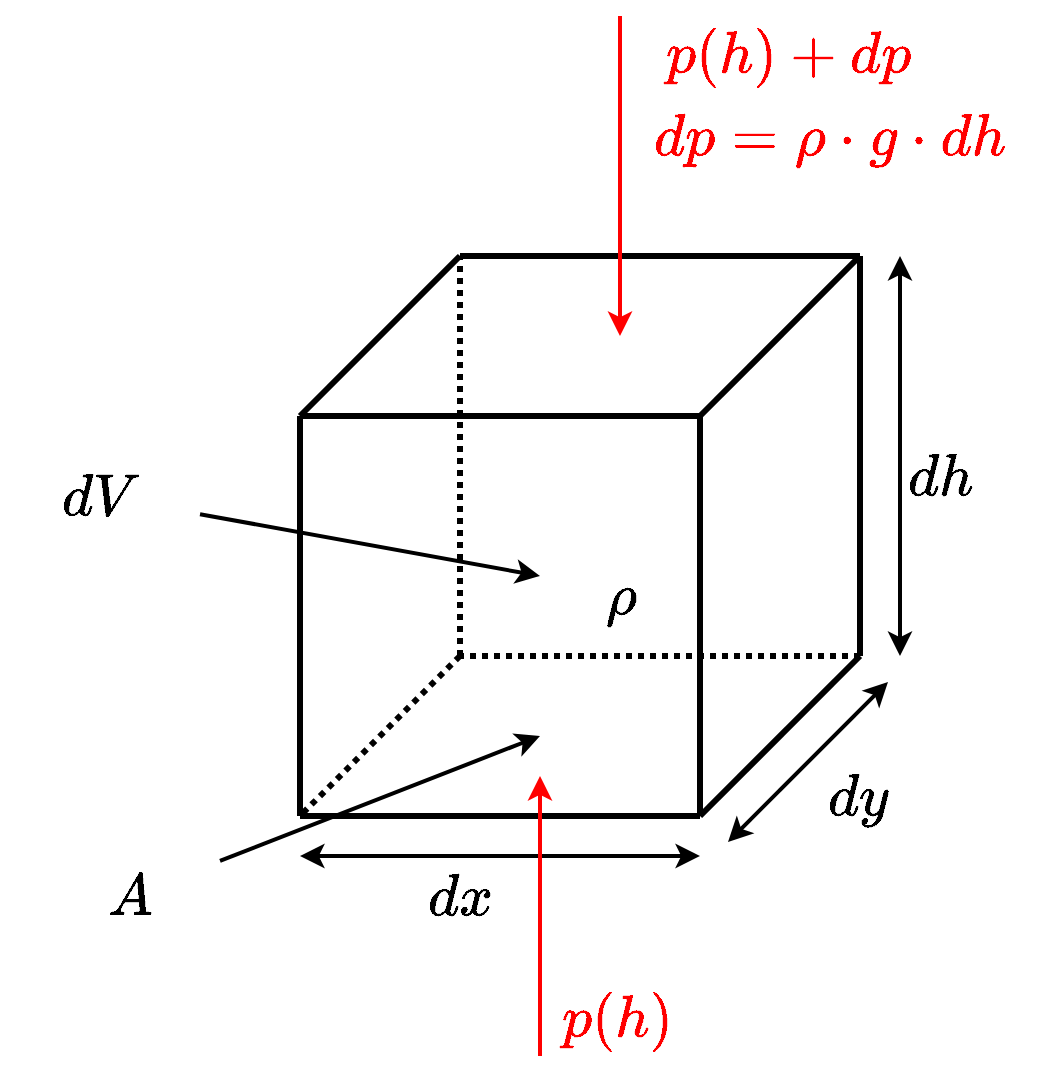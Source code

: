 <mxfile version="17.2.4" type="device"><diagram id="t64AkIsxOYgF-7qMhsoc" name="Seite-1"><mxGraphModel dx="1018" dy="683" grid="1" gridSize="10" guides="1" tooltips="1" connect="1" arrows="1" fold="1" page="1" pageScale="1" pageWidth="827" pageHeight="1169" math="1" shadow="0"><root><mxCell id="0"/><mxCell id="1" parent="0"/><mxCell id="ta5n_k8m07Z84s6UDJfk-1" value="" style="endArrow=none;html=1;rounded=0;strokeWidth=3;" parent="1" edge="1"><mxGeometry width="50" height="50" relative="1" as="geometry"><mxPoint x="200" y="480" as="sourcePoint"/><mxPoint x="200" y="280" as="targetPoint"/></mxGeometry></mxCell><mxCell id="ta5n_k8m07Z84s6UDJfk-2" value="" style="endArrow=none;html=1;rounded=0;strokeWidth=3;" parent="1" edge="1"><mxGeometry width="50" height="50" relative="1" as="geometry"><mxPoint x="400" y="480" as="sourcePoint"/><mxPoint x="400" y="280" as="targetPoint"/></mxGeometry></mxCell><mxCell id="ta5n_k8m07Z84s6UDJfk-3" value="" style="endArrow=none;html=1;rounded=0;strokeWidth=3;" parent="1" edge="1"><mxGeometry width="50" height="50" relative="1" as="geometry"><mxPoint x="400" y="280" as="sourcePoint"/><mxPoint x="200" y="280" as="targetPoint"/></mxGeometry></mxCell><mxCell id="ta5n_k8m07Z84s6UDJfk-4" value="" style="endArrow=none;html=1;rounded=0;strokeWidth=3;" parent="1" edge="1"><mxGeometry width="50" height="50" relative="1" as="geometry"><mxPoint x="400" y="480" as="sourcePoint"/><mxPoint x="200" y="480" as="targetPoint"/></mxGeometry></mxCell><mxCell id="ta5n_k8m07Z84s6UDJfk-5" value="" style="endArrow=none;html=1;rounded=0;strokeWidth=3;" parent="1" edge="1"><mxGeometry width="50" height="50" relative="1" as="geometry"><mxPoint x="480" y="400" as="sourcePoint"/><mxPoint x="480" y="200" as="targetPoint"/></mxGeometry></mxCell><mxCell id="ta5n_k8m07Z84s6UDJfk-6" value="" style="endArrow=none;html=1;rounded=0;strokeWidth=3;" parent="1" edge="1"><mxGeometry width="50" height="50" relative="1" as="geometry"><mxPoint x="480" y="200" as="sourcePoint"/><mxPoint x="280" y="200" as="targetPoint"/></mxGeometry></mxCell><mxCell id="ta5n_k8m07Z84s6UDJfk-7" value="" style="endArrow=none;html=1;rounded=0;strokeWidth=3;" parent="1" edge="1"><mxGeometry width="50" height="50" relative="1" as="geometry"><mxPoint x="280" y="200" as="sourcePoint"/><mxPoint x="200" y="280" as="targetPoint"/></mxGeometry></mxCell><mxCell id="ta5n_k8m07Z84s6UDJfk-8" value="" style="endArrow=none;html=1;rounded=0;strokeWidth=3;" parent="1" edge="1"><mxGeometry width="50" height="50" relative="1" as="geometry"><mxPoint x="480" y="200" as="sourcePoint"/><mxPoint x="400" y="280" as="targetPoint"/></mxGeometry></mxCell><mxCell id="ta5n_k8m07Z84s6UDJfk-9" value="" style="endArrow=none;html=1;rounded=0;strokeWidth=3;" parent="1" edge="1"><mxGeometry width="50" height="50" relative="1" as="geometry"><mxPoint x="480" y="400" as="sourcePoint"/><mxPoint x="400" y="480" as="targetPoint"/></mxGeometry></mxCell><mxCell id="ta5n_k8m07Z84s6UDJfk-10" value="" style="endArrow=none;html=1;rounded=0;strokeWidth=3;dashed=1;dashPattern=1 1;" parent="1" edge="1"><mxGeometry width="50" height="50" relative="1" as="geometry"><mxPoint x="280" y="400" as="sourcePoint"/><mxPoint x="280" y="200" as="targetPoint"/></mxGeometry></mxCell><mxCell id="ta5n_k8m07Z84s6UDJfk-11" value="" style="endArrow=none;html=1;rounded=0;strokeWidth=3;dashed=1;dashPattern=1 1;" parent="1" edge="1"><mxGeometry width="50" height="50" relative="1" as="geometry"><mxPoint x="480" y="400" as="sourcePoint"/><mxPoint x="280" y="400" as="targetPoint"/></mxGeometry></mxCell><mxCell id="ta5n_k8m07Z84s6UDJfk-12" value="" style="endArrow=none;html=1;rounded=0;strokeWidth=3;dashed=1;dashPattern=1 1;" parent="1" edge="1"><mxGeometry width="50" height="50" relative="1" as="geometry"><mxPoint x="280" y="400" as="sourcePoint"/><mxPoint x="200" y="480" as="targetPoint"/></mxGeometry></mxCell><mxCell id="ta5n_k8m07Z84s6UDJfk-13" value="$$A$$" style="text;html=1;resizable=0;autosize=1;align=center;verticalAlign=middle;points=[];fillColor=none;strokeColor=none;rounded=0;fontSize=25;" parent="1" vertex="1"><mxGeometry x="70" y="500" width="90" height="40" as="geometry"/></mxCell><mxCell id="ta5n_k8m07Z84s6UDJfk-14" value="" style="endArrow=classic;startArrow=classic;html=1;rounded=0;fontSize=25;strokeWidth=2;" parent="1" edge="1"><mxGeometry width="50" height="50" relative="1" as="geometry"><mxPoint x="200" y="500" as="sourcePoint"/><mxPoint x="400" y="500" as="targetPoint"/></mxGeometry></mxCell><mxCell id="ta5n_k8m07Z84s6UDJfk-15" value="" style="endArrow=classic;startArrow=classic;html=1;rounded=0;fontSize=25;strokeWidth=2;" parent="1" edge="1"><mxGeometry width="50" height="50" relative="1" as="geometry"><mxPoint x="414" y="493" as="sourcePoint"/><mxPoint x="494" y="413" as="targetPoint"/></mxGeometry></mxCell><mxCell id="ta5n_k8m07Z84s6UDJfk-16" value="$$dx$$" style="text;html=1;resizable=0;autosize=1;align=center;verticalAlign=middle;points=[];fillColor=none;strokeColor=none;rounded=0;fontSize=25;" parent="1" vertex="1"><mxGeometry x="230" y="500" width="100" height="40" as="geometry"/></mxCell><mxCell id="ta5n_k8m07Z84s6UDJfk-17" value="$$dy$$" style="text;html=1;resizable=0;autosize=1;align=center;verticalAlign=middle;points=[];fillColor=none;strokeColor=none;rounded=0;fontSize=25;" parent="1" vertex="1"><mxGeometry x="429" y="450" width="100" height="40" as="geometry"/></mxCell><mxCell id="ta5n_k8m07Z84s6UDJfk-18" value="" style="endArrow=classic;startArrow=classic;html=1;rounded=0;fontSize=25;strokeWidth=2;" parent="1" edge="1"><mxGeometry width="50" height="50" relative="1" as="geometry"><mxPoint x="500" y="400" as="sourcePoint"/><mxPoint x="500" y="200" as="targetPoint"/></mxGeometry></mxCell><mxCell id="ta5n_k8m07Z84s6UDJfk-19" value="$$dh$$" style="text;html=1;resizable=0;autosize=1;align=center;verticalAlign=middle;points=[];fillColor=none;strokeColor=none;rounded=0;fontSize=25;" parent="1" vertex="1"><mxGeometry x="470" y="290" width="100" height="40" as="geometry"/></mxCell><mxCell id="ta5n_k8m07Z84s6UDJfk-20" value="$$dV$$" style="text;html=1;resizable=0;autosize=1;align=center;verticalAlign=middle;points=[];fillColor=none;strokeColor=none;rounded=0;fontSize=25;" parent="1" vertex="1"><mxGeometry x="50" y="300" width="100" height="40" as="geometry"/></mxCell><mxCell id="ta5n_k8m07Z84s6UDJfk-21" value="" style="endArrow=classic;html=1;rounded=0;fontSize=25;strokeWidth=2;" parent="1" source="ta5n_k8m07Z84s6UDJfk-13" edge="1"><mxGeometry width="50" height="50" relative="1" as="geometry"><mxPoint x="390" y="390" as="sourcePoint"/><mxPoint x="320" y="440" as="targetPoint"/></mxGeometry></mxCell><mxCell id="ta5n_k8m07Z84s6UDJfk-22" value="" style="endArrow=classic;html=1;rounded=0;fontSize=25;strokeWidth=2;" parent="1" source="ta5n_k8m07Z84s6UDJfk-20" edge="1"><mxGeometry width="50" height="50" relative="1" as="geometry"><mxPoint x="170" y="512.439" as="sourcePoint"/><mxPoint x="320" y="360" as="targetPoint"/></mxGeometry></mxCell><mxCell id="ta5n_k8m07Z84s6UDJfk-23" value="$$\rho$$" style="text;html=1;resizable=0;autosize=1;align=center;verticalAlign=middle;points=[];fillColor=none;strokeColor=none;rounded=0;fontSize=25;" parent="1" vertex="1"><mxGeometry x="305" y="350" width="110" height="40" as="geometry"/></mxCell><mxCell id="ta5n_k8m07Z84s6UDJfk-24" value="" style="endArrow=classic;html=1;rounded=0;fontSize=25;strokeWidth=2;strokeColor=#FF0000;" parent="1" edge="1"><mxGeometry width="50" height="50" relative="1" as="geometry"><mxPoint x="320" y="600" as="sourcePoint"/><mxPoint x="320" y="460" as="targetPoint"/></mxGeometry></mxCell><mxCell id="ta5n_k8m07Z84s6UDJfk-25" value="$$p(h)$$" style="text;html=1;resizable=0;autosize=1;align=center;verticalAlign=middle;points=[];fillColor=none;strokeColor=none;rounded=0;fontSize=25;fontColor=#FF0000;" parent="1" vertex="1"><mxGeometry x="298" y="562" width="120" height="40" as="geometry"/></mxCell><mxCell id="ta5n_k8m07Z84s6UDJfk-26" value="" style="endArrow=classic;html=1;rounded=0;fontSize=25;strokeWidth=2;strokeColor=#FF0000;" parent="1" edge="1"><mxGeometry width="50" height="50" relative="1" as="geometry"><mxPoint x="360" y="80" as="sourcePoint"/><mxPoint x="360" y="240" as="targetPoint"/></mxGeometry></mxCell><mxCell id="ta5n_k8m07Z84s6UDJfk-27" value="$$p(h) + dp$$" style="text;html=1;resizable=0;autosize=1;align=center;verticalAlign=middle;points=[];fillColor=none;strokeColor=none;rounded=0;fontSize=25;fontColor=#FF0000;" parent="1" vertex="1"><mxGeometry x="359" y="80" width="170" height="40" as="geometry"/></mxCell><mxCell id="ta5n_k8m07Z84s6UDJfk-28" value="$$dp = &lt;br&gt;\rho&lt;br&gt;\cdot g \cdot dh$$" style="text;html=1;resizable=0;autosize=1;align=center;verticalAlign=middle;points=[];fillColor=none;strokeColor=none;rounded=0;fontSize=25;fontColor=#FF0000;" parent="1" vertex="1"><mxGeometry x="360" y="90" width="210" height="100" as="geometry"/></mxCell></root></mxGraphModel></diagram></mxfile>